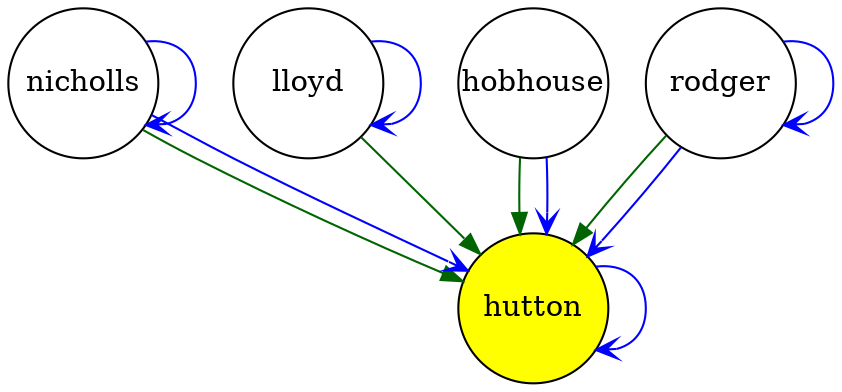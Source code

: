 digraph case57 { 
 K=0.6 
 "nicholls" -> { "hutton" } [color="darkgreen", arrowhead="normal", penwidth=1, href="#6"]; 
 "nicholls" -> { "nicholls" } [color="blue", arrowhead="vee", penwidth=1, href="#6"]; 
 "nicholls" -> { "hutton" } [color="blue", arrowhead="vee", penwidth=1, href="#6"]; 
 "lloyd" -> { "hutton" } [color="darkgreen", arrowhead="normal", penwidth=1, href="#12"]; 
 "lloyd" -> { "lloyd" } [color="blue", arrowhead="vee", penwidth=1, href="#12"]; 
 "hutton" -> { "hutton" } [color="blue", arrowhead="vee", penwidth=1, href="#331"]; 
 "hobhouse" -> { "hutton" } [color="darkgreen", arrowhead="normal", penwidth=1, href="#336"]; 
 "hobhouse" -> { "hutton" } [color="blue", arrowhead="vee", penwidth=1, href="#336"]; 
 "rodger" -> { "hutton" } [color="darkgreen", arrowhead="normal", penwidth=1, href="#342"]; 
 "rodger" -> { "rodger" } [color="blue", arrowhead="vee", penwidth=1, href="#342"]; 
 "rodger" -> { "hutton" } [color="blue", arrowhead="vee", penwidth=1, href="#342"]; 
 "nicholls" [shape="circle", fixedsize="true", height=1, width=1, style="filled", fillcolor="white", href="#nicholls"]; 
 "lloyd" [shape="circle", fixedsize="true", height=1, width=1, style="filled", fillcolor="white", href="#lloyd"]; 
 "hutton" [shape="circle", fixedsize="true", height=1, width=1, style="filled", fillcolor="yellow", href="#hutton"]; 
 "hobhouse" [shape="circle", fixedsize="true", height=1, width=1, style="filled", fillcolor="white", href="#hobhouse"]; 
 "rodger" [shape="circle", fixedsize="true", height=1, width=1, style="filled", fillcolor="white", href="#rodger"]; 

}